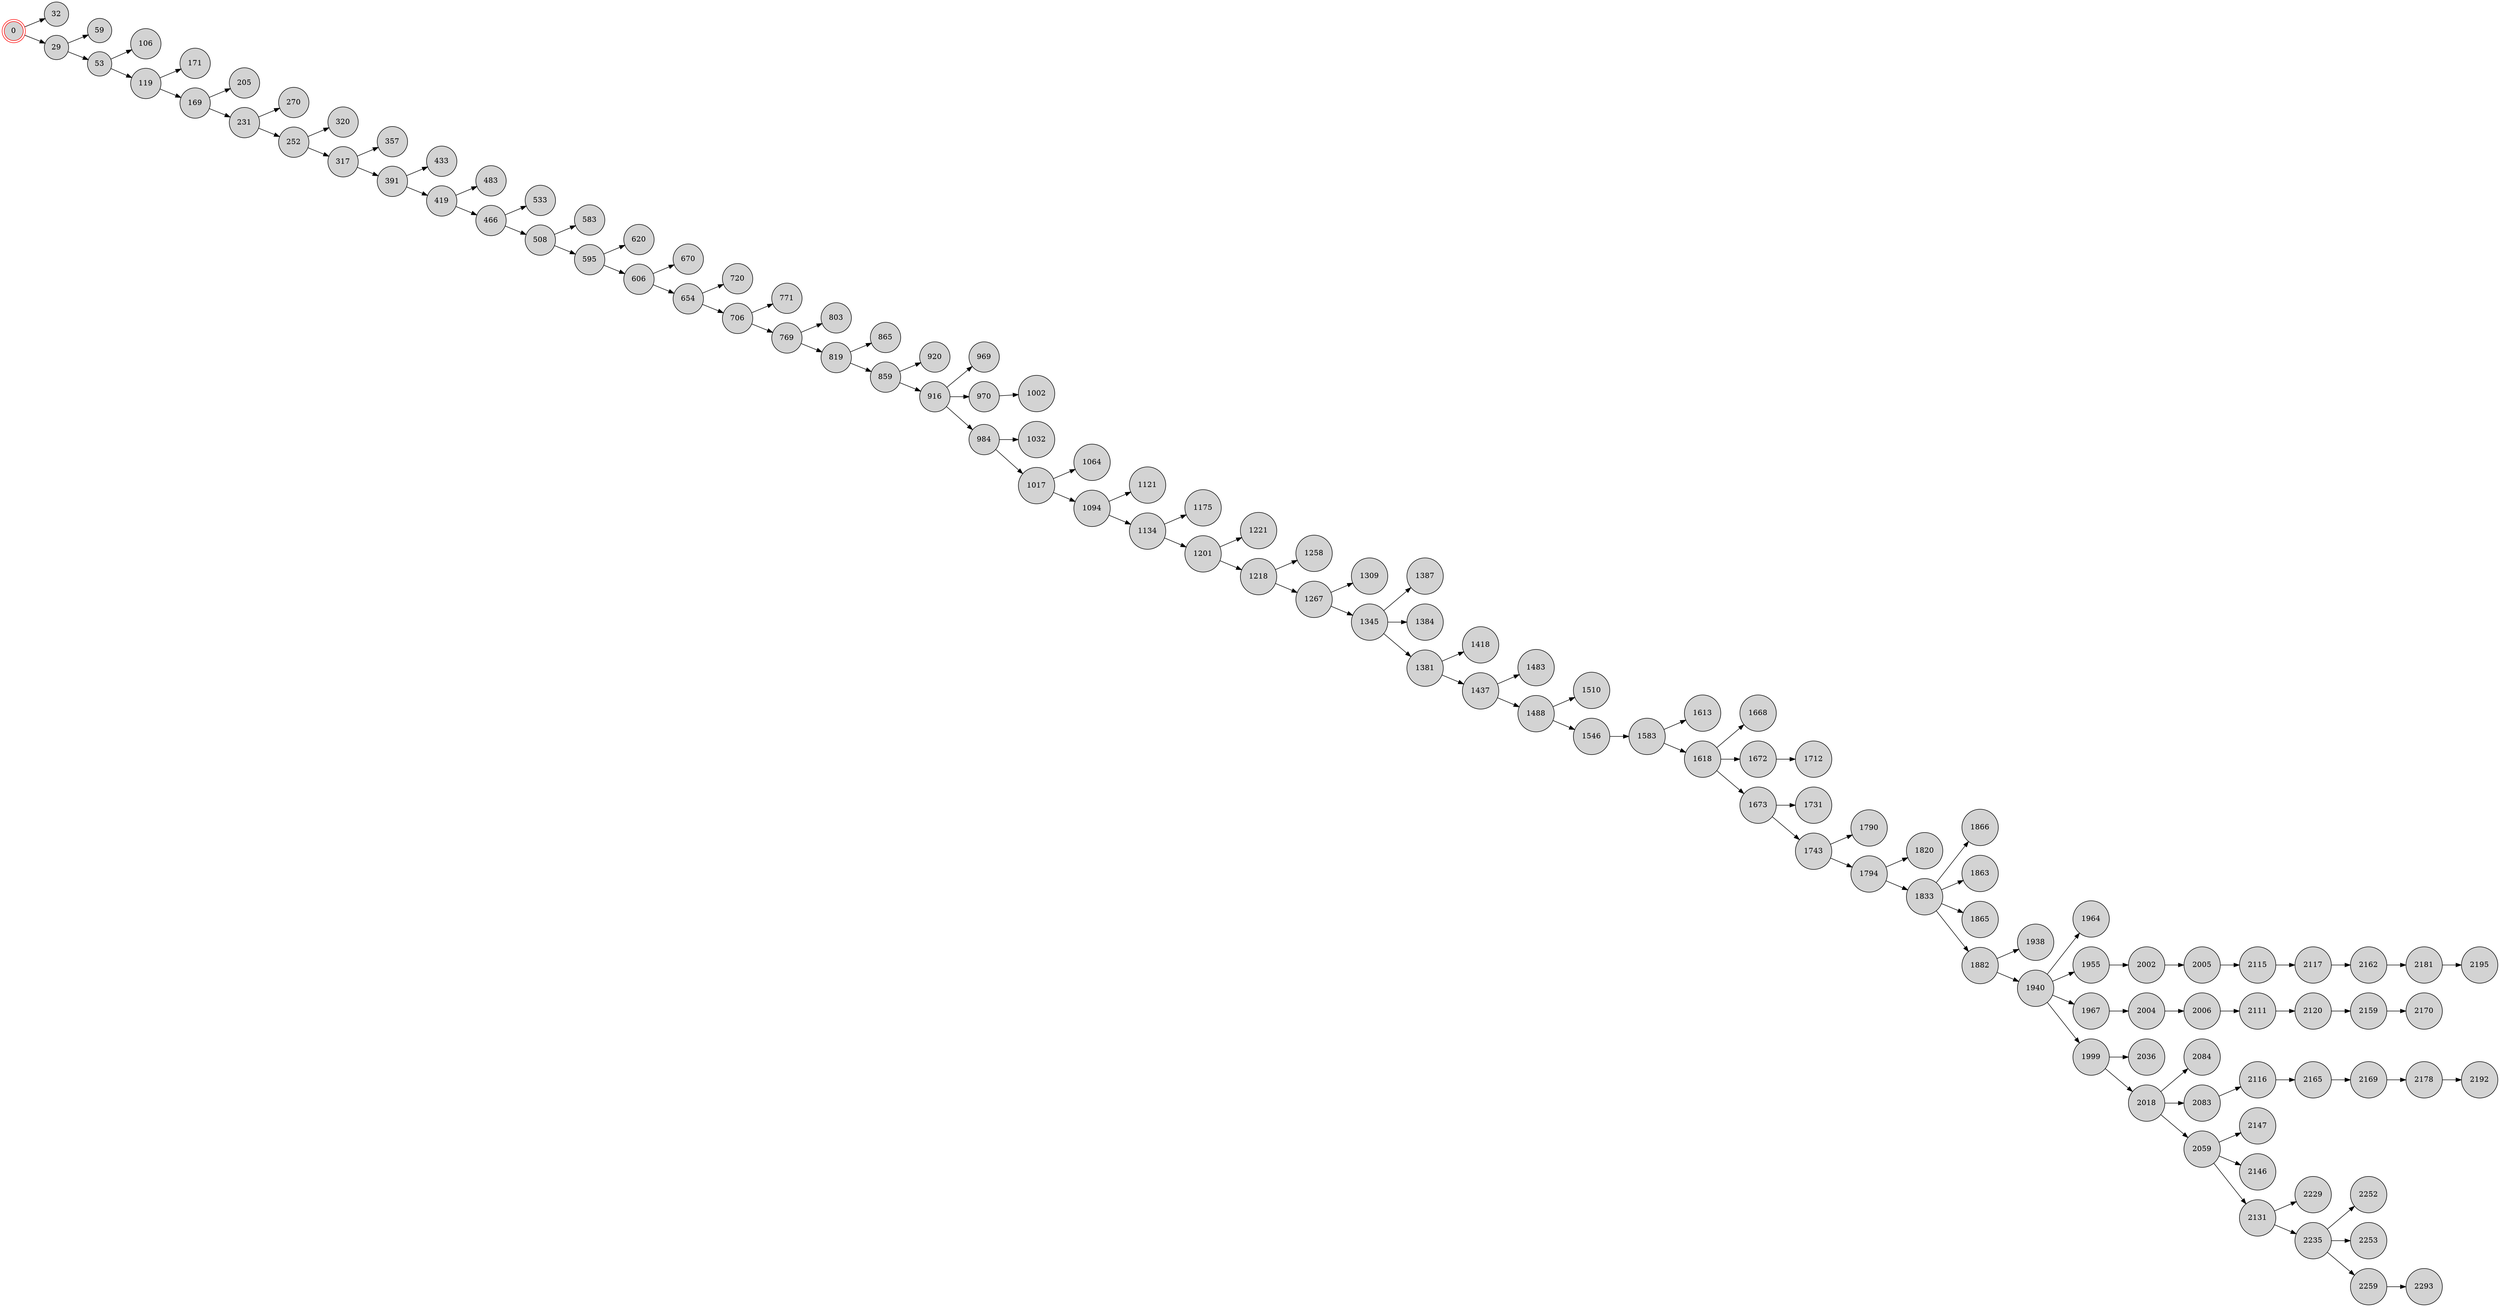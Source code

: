 digraph BlockchainTree {
    rankdir=LR;
    node [shape=circle, style=filled, fillcolor=lightgray];

    0 [shape=doublecircle, color=red];
    0 -> 32;
    0 -> 29;
    29 -> 59;
    29 -> 53;
    53 -> 106;
    53 -> 119;
    119 -> 171;
    119 -> 169;
    169 -> 205;
    169 -> 231;
    231 -> 270;
    231 -> 252;
    252 -> 320;
    252 -> 317;
    317 -> 357;
    317 -> 391;
    391 -> 433;
    391 -> 419;
    419 -> 483;
    419 -> 466;
    466 -> 533;
    466 -> 508;
    508 -> 583;
    508 -> 595;
    595 -> 620;
    595 -> 606;
    606 -> 670;
    606 -> 654;
    654 -> 720;
    654 -> 706;
    706 -> 771;
    706 -> 769;
    769 -> 803;
    769 -> 819;
    819 -> 865;
    819 -> 859;
    859 -> 920;
    859 -> 916;
    916 -> 969;
    916 -> 970;
    916 -> 984;
    984 -> 1032;
    970 -> 1002;
    984 -> 1017;
    1017 -> 1064;
    1017 -> 1094;
    1094 -> 1121;
    1094 -> 1134;
    1134 -> 1175;
    1134 -> 1201;
    1201 -> 1221;
    1201 -> 1218;
    1218 -> 1258;
    1218 -> 1267;
    1267 -> 1309;
    1267 -> 1345;
    1345 -> 1387;
    1345 -> 1384;
    1345 -> 1381;
    1381 -> 1418;
    1381 -> 1437;
    1437 -> 1483;
    1437 -> 1488;
    1488 -> 1510;
    1488 -> 1546;
    1546 -> 1583;
    1583 -> 1613;
    1583 -> 1618;
    1618 -> 1668;
    1618 -> 1672;
    1618 -> 1673;
    1673 -> 1731;
    1672 -> 1712;
    1673 -> 1743;
    1743 -> 1790;
    1743 -> 1794;
    1794 -> 1820;
    1794 -> 1833;
    1833 -> 1866;
    1833 -> 1863;
    1833 -> 1865;
    1833 -> 1882;
    1882 -> 1938;
    1882 -> 1940;
    1940 -> 1964;
    1940 -> 1955;
    1940 -> 1967;
    1955 -> 2002;
    1967 -> 2004;
    1940 -> 1999;
    1999 -> 2036;
    1999 -> 2018;
    2018 -> 2084;
    2004 -> 2006;
    2002 -> 2005;
    2018 -> 2083;
    2005 -> 2115;
    2006 -> 2111;
    2018 -> 2059;
    2059 -> 2147;
    2111 -> 2120;
    2115 -> 2117;
    2083 -> 2116;
    2116 -> 2165;
    2120 -> 2159;
    2159 -> 2170;
    2165 -> 2169;
    2117 -> 2162;
    2169 -> 2178;
    2162 -> 2181;
    2178 -> 2192;
    2059 -> 2146;
    2059 -> 2131;
    2131 -> 2229;
    2181 -> 2195;
    2131 -> 2235;
    2235 -> 2252;
    2235 -> 2253;
    2235 -> 2259;
    2259 -> 2293;
}
